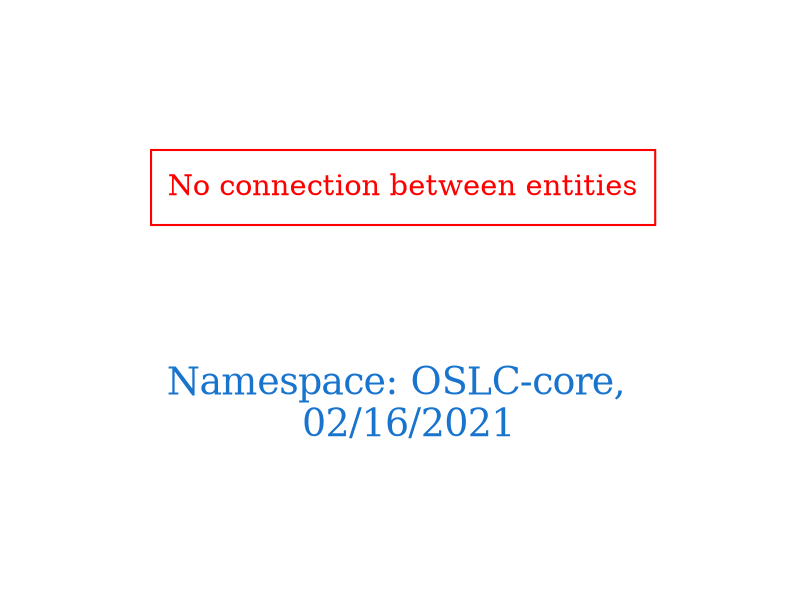 digraph OGIT_ontology {
 graph [ rankdir= LR,pad=1 
fontsize = 18,
fontcolor= dodgerblue3,label = "\n\n\nNamespace: OSLC-core, \n 02/16/2021"];
node[shape=polygon];
edge [  color="gray81"];

"No connection between entities" [fontcolor = "red",color="red", shape="polygon"]
}
